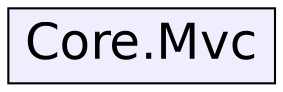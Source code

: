 digraph "C:/Users/nathanael/Documents/resizer/Core.Mvc" {
  compound=true
  node [ fontsize="24", fontname="Helvetica"];
  edge [ labelfontsize="24", labelfontname="Helvetica"];
  dir_771c15179cd6c1075f5c8a18cd98d67d [shape=box, label="Core.Mvc", style="filled", fillcolor="#eeeeff", pencolor="black", URL="dir_771c15179cd6c1075f5c8a18cd98d67d.html"];
}
